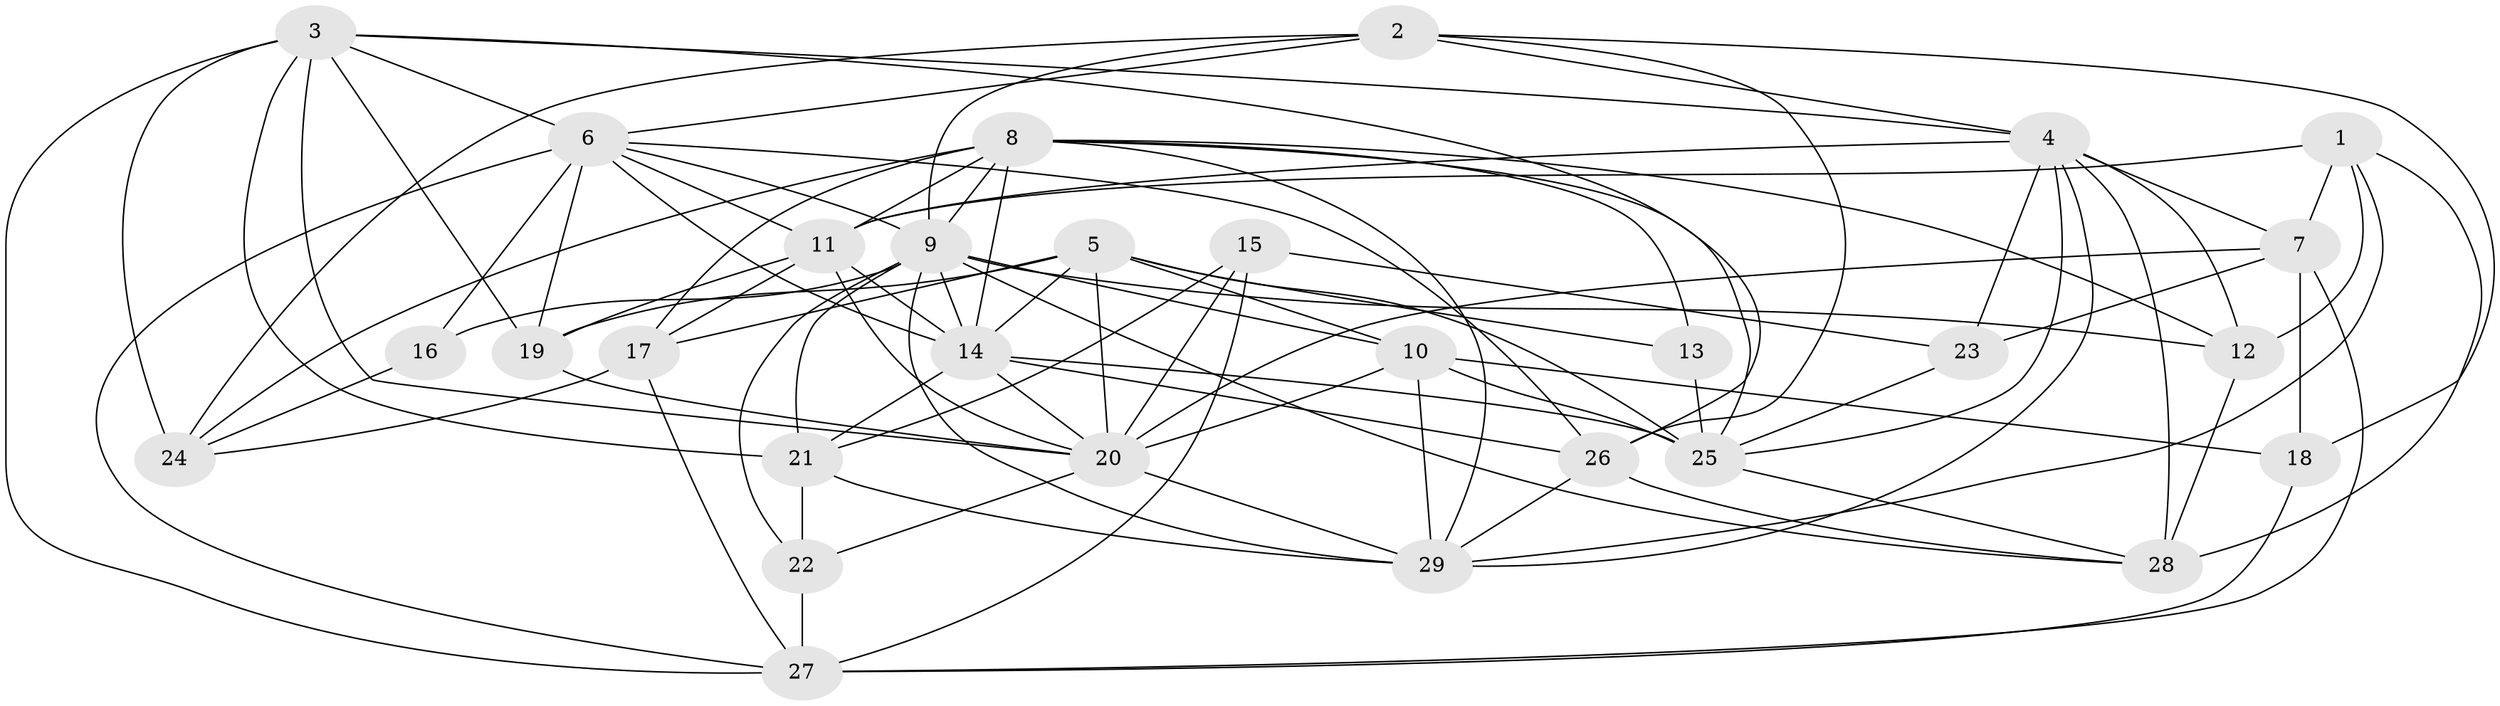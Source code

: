 // original degree distribution, {5: 0.17708333333333334, 6: 0.10416666666666667, 7: 0.03125, 3: 0.2604166666666667, 2: 0.15625, 4: 0.25, 8: 0.010416666666666666, 9: 0.010416666666666666}
// Generated by graph-tools (version 1.1) at 2025/51/03/04/25 22:51:02]
// undirected, 29 vertices, 93 edges
graph export_dot {
  node [color=gray90,style=filled];
  1;
  2;
  3;
  4;
  5;
  6;
  7;
  8;
  9;
  10;
  11;
  12;
  13;
  14;
  15;
  16;
  17;
  18;
  19;
  20;
  21;
  22;
  23;
  24;
  25;
  26;
  27;
  28;
  29;
  1 -- 7 [weight=2.0];
  1 -- 11 [weight=2.0];
  1 -- 12 [weight=1.0];
  1 -- 28 [weight=2.0];
  1 -- 29 [weight=1.0];
  2 -- 4 [weight=1.0];
  2 -- 6 [weight=2.0];
  2 -- 9 [weight=1.0];
  2 -- 18 [weight=2.0];
  2 -- 24 [weight=2.0];
  2 -- 26 [weight=2.0];
  3 -- 4 [weight=2.0];
  3 -- 6 [weight=1.0];
  3 -- 19 [weight=1.0];
  3 -- 20 [weight=1.0];
  3 -- 21 [weight=1.0];
  3 -- 24 [weight=2.0];
  3 -- 26 [weight=1.0];
  3 -- 27 [weight=1.0];
  4 -- 7 [weight=2.0];
  4 -- 11 [weight=1.0];
  4 -- 12 [weight=1.0];
  4 -- 23 [weight=1.0];
  4 -- 25 [weight=1.0];
  4 -- 28 [weight=1.0];
  4 -- 29 [weight=1.0];
  5 -- 10 [weight=1.0];
  5 -- 13 [weight=1.0];
  5 -- 14 [weight=6.0];
  5 -- 17 [weight=1.0];
  5 -- 19 [weight=1.0];
  5 -- 20 [weight=2.0];
  5 -- 25 [weight=1.0];
  6 -- 9 [weight=1.0];
  6 -- 11 [weight=1.0];
  6 -- 14 [weight=2.0];
  6 -- 16 [weight=1.0];
  6 -- 19 [weight=1.0];
  6 -- 26 [weight=1.0];
  6 -- 27 [weight=2.0];
  7 -- 18 [weight=1.0];
  7 -- 20 [weight=3.0];
  7 -- 23 [weight=1.0];
  7 -- 27 [weight=1.0];
  8 -- 9 [weight=1.0];
  8 -- 11 [weight=2.0];
  8 -- 12 [weight=1.0];
  8 -- 13 [weight=1.0];
  8 -- 14 [weight=1.0];
  8 -- 17 [weight=1.0];
  8 -- 24 [weight=1.0];
  8 -- 25 [weight=1.0];
  8 -- 29 [weight=1.0];
  9 -- 10 [weight=2.0];
  9 -- 12 [weight=1.0];
  9 -- 14 [weight=1.0];
  9 -- 16 [weight=1.0];
  9 -- 21 [weight=1.0];
  9 -- 22 [weight=1.0];
  9 -- 28 [weight=1.0];
  9 -- 29 [weight=1.0];
  10 -- 18 [weight=1.0];
  10 -- 20 [weight=1.0];
  10 -- 25 [weight=1.0];
  10 -- 29 [weight=1.0];
  11 -- 14 [weight=1.0];
  11 -- 17 [weight=1.0];
  11 -- 19 [weight=3.0];
  11 -- 20 [weight=2.0];
  12 -- 28 [weight=1.0];
  13 -- 25 [weight=2.0];
  14 -- 20 [weight=1.0];
  14 -- 21 [weight=1.0];
  14 -- 25 [weight=1.0];
  14 -- 26 [weight=3.0];
  15 -- 20 [weight=2.0];
  15 -- 21 [weight=1.0];
  15 -- 23 [weight=1.0];
  15 -- 27 [weight=2.0];
  16 -- 24 [weight=1.0];
  17 -- 24 [weight=1.0];
  17 -- 27 [weight=1.0];
  18 -- 27 [weight=1.0];
  19 -- 20 [weight=2.0];
  20 -- 22 [weight=1.0];
  20 -- 29 [weight=1.0];
  21 -- 22 [weight=2.0];
  21 -- 29 [weight=1.0];
  22 -- 27 [weight=2.0];
  23 -- 25 [weight=1.0];
  25 -- 28 [weight=1.0];
  26 -- 28 [weight=1.0];
  26 -- 29 [weight=1.0];
}
